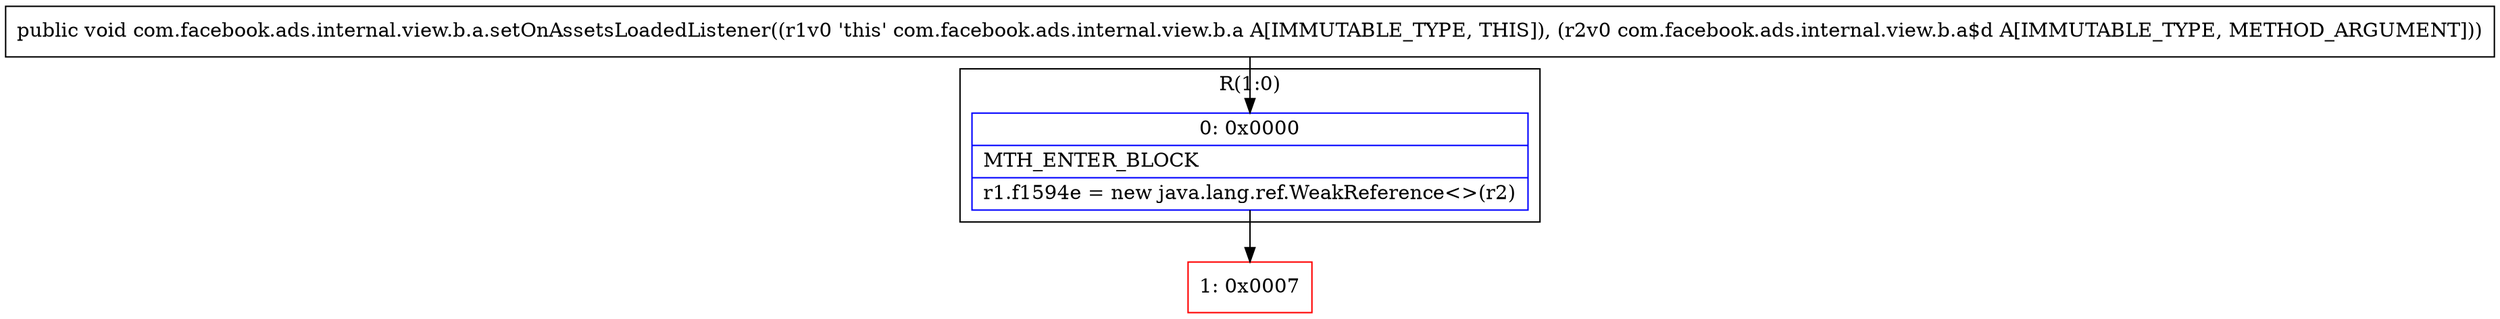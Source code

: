digraph "CFG forcom.facebook.ads.internal.view.b.a.setOnAssetsLoadedListener(Lcom\/facebook\/ads\/internal\/view\/b\/a$d;)V" {
subgraph cluster_Region_33496772 {
label = "R(1:0)";
node [shape=record,color=blue];
Node_0 [shape=record,label="{0\:\ 0x0000|MTH_ENTER_BLOCK\l|r1.f1594e = new java.lang.ref.WeakReference\<\>(r2)\l}"];
}
Node_1 [shape=record,color=red,label="{1\:\ 0x0007}"];
MethodNode[shape=record,label="{public void com.facebook.ads.internal.view.b.a.setOnAssetsLoadedListener((r1v0 'this' com.facebook.ads.internal.view.b.a A[IMMUTABLE_TYPE, THIS]), (r2v0 com.facebook.ads.internal.view.b.a$d A[IMMUTABLE_TYPE, METHOD_ARGUMENT])) }"];
MethodNode -> Node_0;
Node_0 -> Node_1;
}

